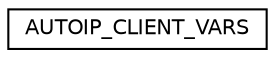 digraph "Graphical Class Hierarchy"
{
  edge [fontname="Helvetica",fontsize="10",labelfontname="Helvetica",labelfontsize="10"];
  node [fontname="Helvetica",fontsize="10",shape=record];
  rankdir="LR";
  Node1 [label="AUTOIP_CLIENT_VARS",height=0.2,width=0.4,color="black", fillcolor="white", style="filled",URL="$struct_a_u_t_o_i_p___c_l_i_e_n_t___v_a_r_s.html"];
}
